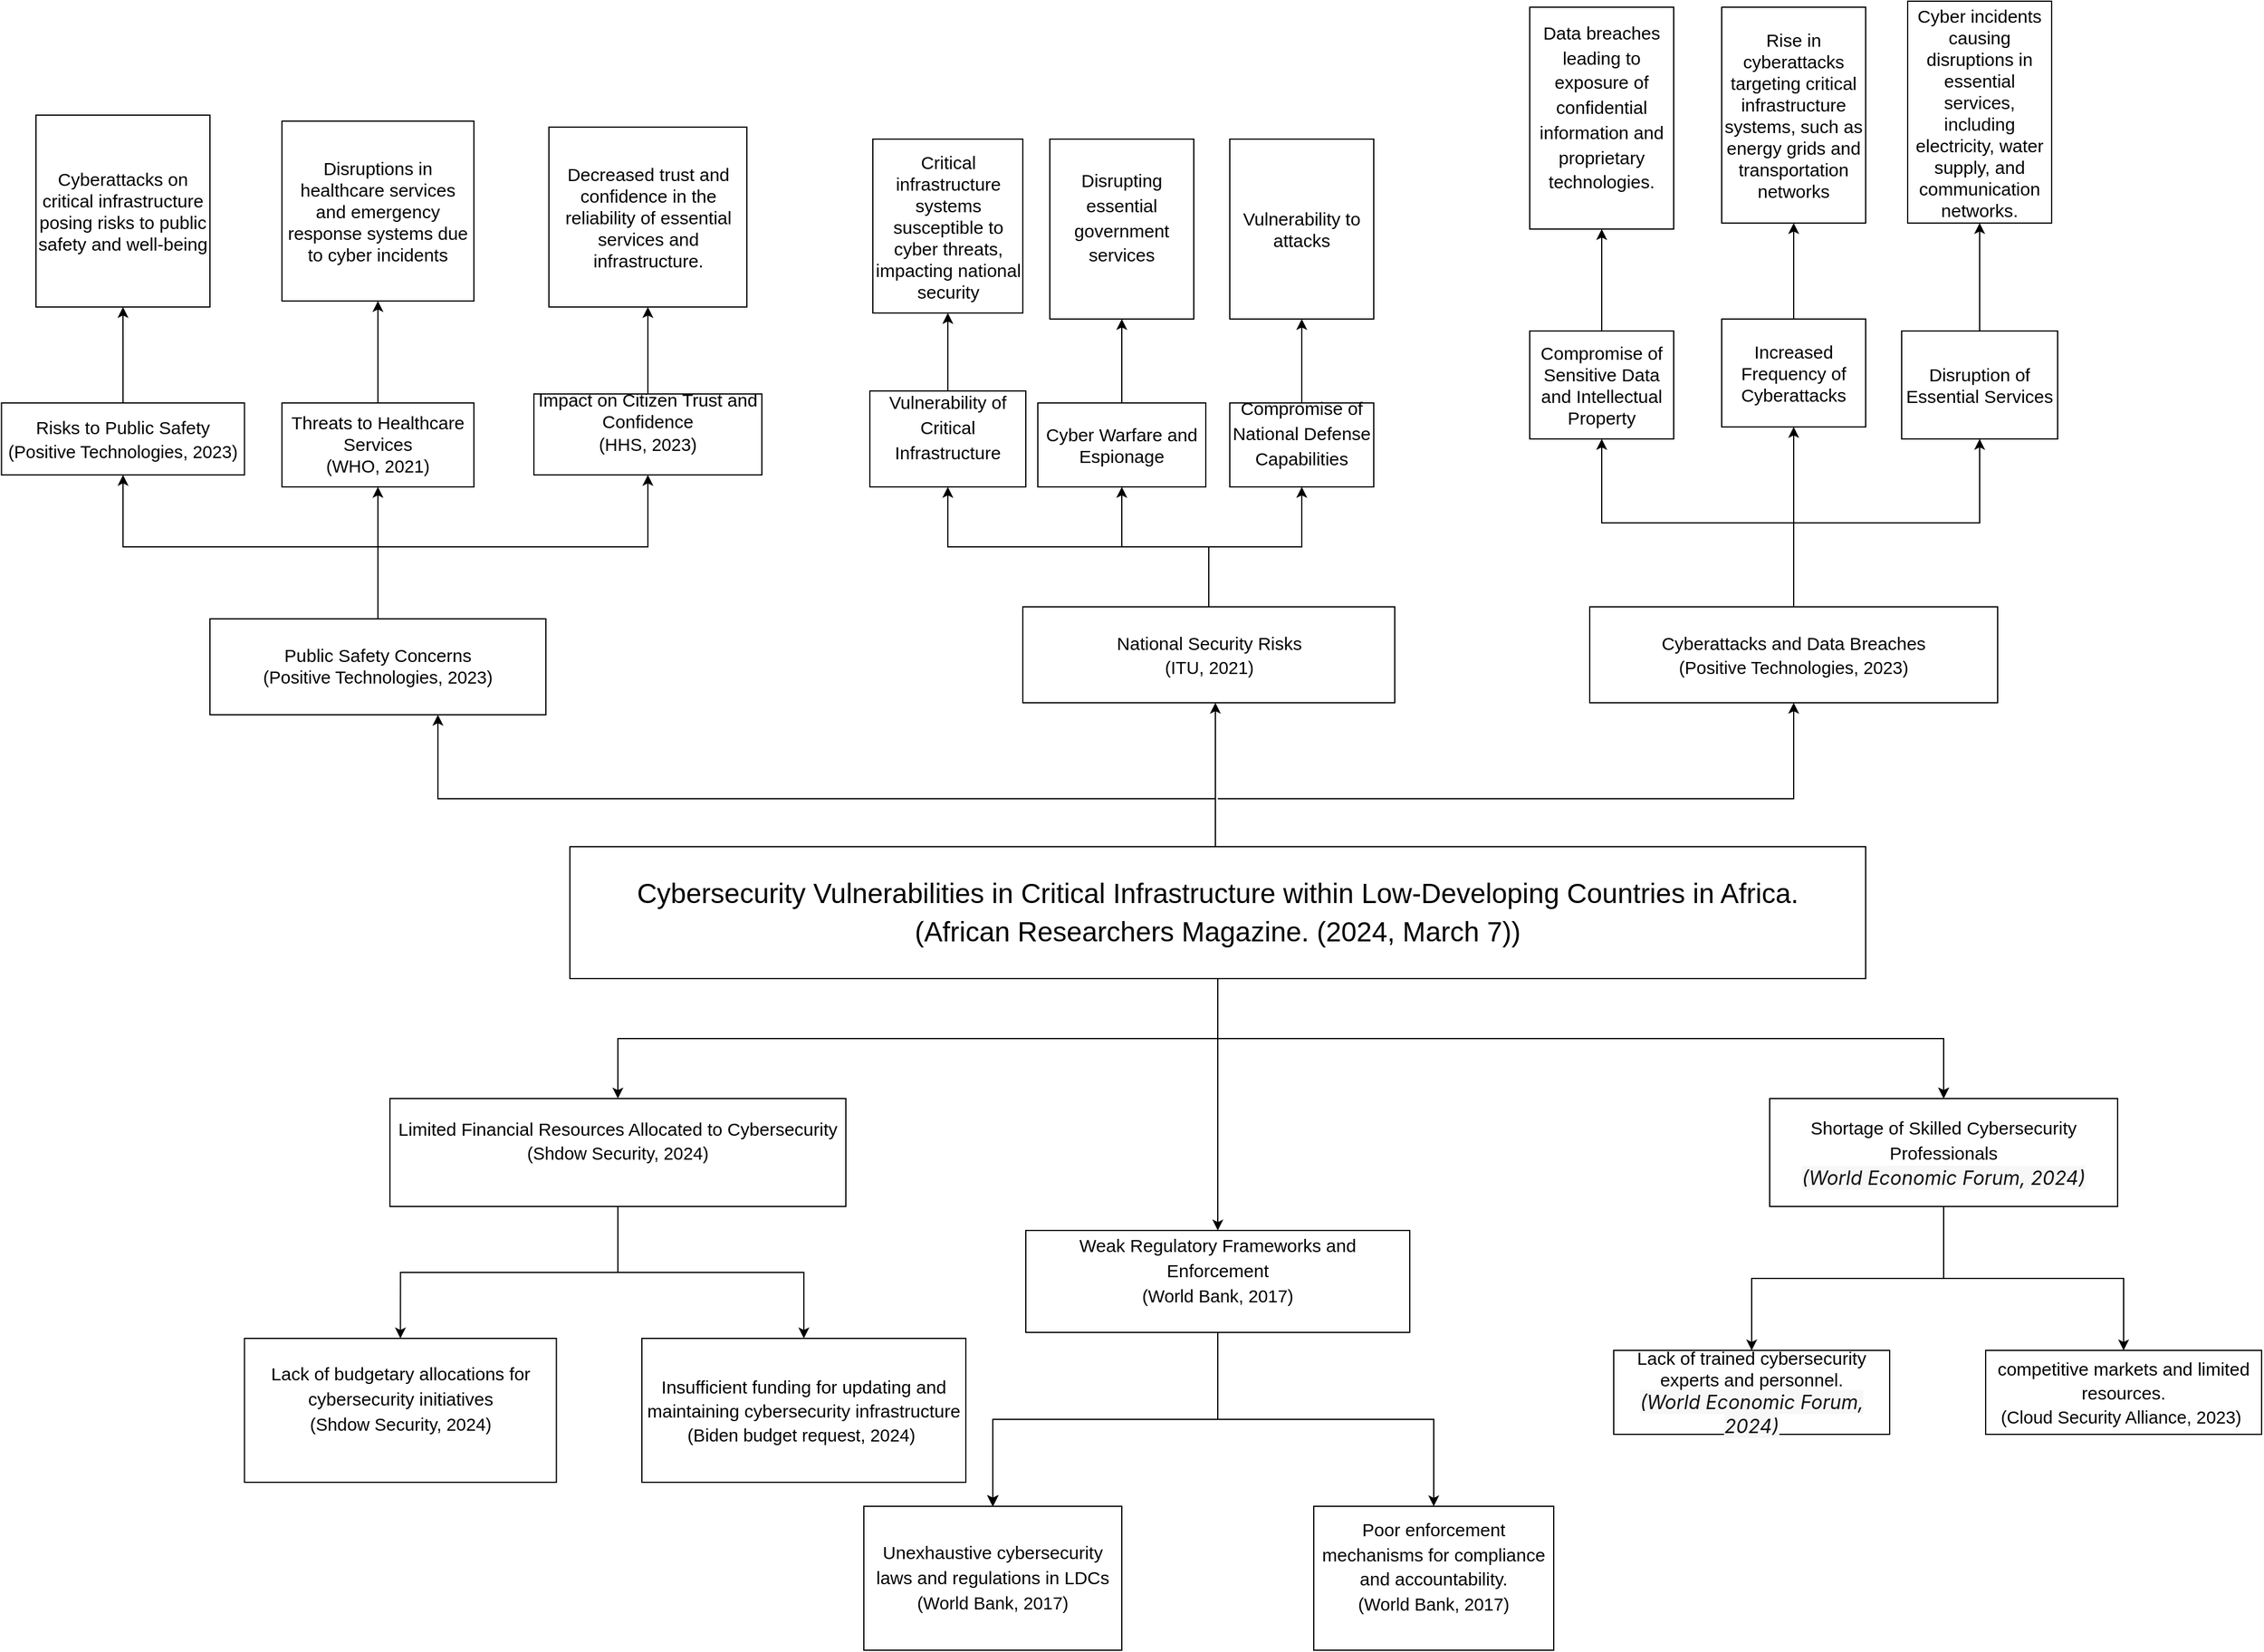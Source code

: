 <mxfile version="24.4.4" type="github">
  <diagram name="Page-1" id="VkASsHpngTa2wYTxf0N8">
    <mxGraphModel dx="2335" dy="1908" grid="1" gridSize="10" guides="1" tooltips="1" connect="1" arrows="1" fold="1" page="1" pageScale="1" pageWidth="850" pageHeight="1100" math="0" shadow="0">
      <root>
        <mxCell id="0" />
        <mxCell id="1" parent="0" />
        <mxCell id="DKDABqMm2oadwqxOEiDG-5" value="" style="edgeStyle=orthogonalEdgeStyle;rounded=0;orthogonalLoop=1;jettySize=auto;html=1;fontSize=15;" parent="1" source="DKDABqMm2oadwqxOEiDG-2" target="DKDABqMm2oadwqxOEiDG-3" edge="1">
          <mxGeometry relative="1" as="geometry" />
        </mxCell>
        <mxCell id="DKDABqMm2oadwqxOEiDG-7" value="" style="edgeStyle=orthogonalEdgeStyle;rounded=0;orthogonalLoop=1;jettySize=auto;html=1;fontSize=15;" parent="1" source="DKDABqMm2oadwqxOEiDG-2" target="DKDABqMm2oadwqxOEiDG-6" edge="1">
          <mxGeometry relative="1" as="geometry" />
        </mxCell>
        <mxCell id="DKDABqMm2oadwqxOEiDG-8" value="" style="edgeStyle=orthogonalEdgeStyle;rounded=0;orthogonalLoop=1;jettySize=auto;html=1;fontSize=15;" parent="1" source="DKDABqMm2oadwqxOEiDG-2" target="DKDABqMm2oadwqxOEiDG-6" edge="1">
          <mxGeometry relative="1" as="geometry" />
        </mxCell>
        <mxCell id="DKDABqMm2oadwqxOEiDG-11" value="" style="edgeStyle=orthogonalEdgeStyle;rounded=0;orthogonalLoop=1;jettySize=auto;html=1;fontSize=15;" parent="1" source="DKDABqMm2oadwqxOEiDG-2" target="DKDABqMm2oadwqxOEiDG-10" edge="1">
          <mxGeometry relative="1" as="geometry" />
        </mxCell>
        <mxCell id="DKDABqMm2oadwqxOEiDG-43" value="" style="edgeStyle=orthogonalEdgeStyle;rounded=0;orthogonalLoop=1;jettySize=auto;html=1;fontSize=15;" parent="1" source="DKDABqMm2oadwqxOEiDG-2" target="DKDABqMm2oadwqxOEiDG-42" edge="1">
          <mxGeometry relative="1" as="geometry">
            <Array as="points">
              <mxPoint x="718" y="380" />
              <mxPoint x="70" y="380" />
            </Array>
          </mxGeometry>
        </mxCell>
        <mxCell id="DKDABqMm2oadwqxOEiDG-45" value="" style="edgeStyle=orthogonalEdgeStyle;rounded=0;orthogonalLoop=1;jettySize=auto;html=1;fontSize=15;" parent="1" source="DKDABqMm2oadwqxOEiDG-2" target="DKDABqMm2oadwqxOEiDG-44" edge="1">
          <mxGeometry relative="1" as="geometry">
            <Array as="points">
              <mxPoint x="718" y="360" />
              <mxPoint x="718" y="360" />
            </Array>
          </mxGeometry>
        </mxCell>
        <mxCell id="DKDABqMm2oadwqxOEiDG-2" value="&lt;p dir=&quot;ltr&quot; style=&quot;line-height: 1.38; margin-top: 0pt; margin-bottom: 0pt; font-size: 23px;&quot;&gt;&lt;span style=&quot;font-size: 23px;&quot; id=&quot;docs-internal-guid-ebd4210a-7fff-374b-6ba0-749854fff992&quot;&gt;&lt;/span&gt;&lt;/p&gt;&lt;p style=&quot;line-height: 1.38; margin-top: 0pt; margin-bottom: 0pt; font-size: 23px;&quot; dir=&quot;ltr&quot;&gt;&lt;span style=&quot;font-size: 23px; font-family: Arial, sans-serif; color: rgb(0, 0, 0); background-color: transparent; font-weight: 400; font-style: normal; font-variant: normal; text-decoration: none; vertical-align: baseline; white-space: pre-wrap;&quot;&gt;Cybersecurity Vulnerabilities in Critical Infrastructure within Low-Developing Countries in Africa.&lt;/span&gt;&lt;/p&gt;&lt;p style=&quot;line-height: 1.38; margin-top: 0pt; margin-bottom: 0pt; font-size: 23px;&quot; dir=&quot;ltr&quot;&gt;&lt;span style=&quot;background-color: transparent; white-space-collapse: preserve; font-family: Arial, sans-serif; font-variant-numeric: normal; font-variant-east-asian: normal; font-variant-alternates: normal; font-variant-position: normal; vertical-align: baseline;&quot;&gt;(&lt;/span&gt;&lt;span style=&quot;background-color: transparent; white-space-collapse: preserve; font-family: Arial, sans-serif;&quot;&gt;African Researchers Magazine. (2024, March 7)&lt;/span&gt;&lt;span style=&quot;background-color: transparent; font-family: Arial, sans-serif; white-space-collapse: preserve;&quot;&gt;)&lt;/span&gt;&lt;/p&gt;" style="whiteSpace=wrap;html=1;fontSize=23;" parent="1" vertex="1">
          <mxGeometry x="180" y="420" width="1080" height="110" as="geometry" />
        </mxCell>
        <mxCell id="DKDABqMm2oadwqxOEiDG-37" value="" style="edgeStyle=orthogonalEdgeStyle;rounded=0;orthogonalLoop=1;jettySize=auto;html=1;fontSize=15;" parent="1" source="DKDABqMm2oadwqxOEiDG-3" target="DKDABqMm2oadwqxOEiDG-36" edge="1">
          <mxGeometry relative="1" as="geometry" />
        </mxCell>
        <mxCell id="DKDABqMm2oadwqxOEiDG-39" value="" style="edgeStyle=orthogonalEdgeStyle;rounded=0;orthogonalLoop=1;jettySize=auto;html=1;entryX=0.5;entryY=0;entryDx=0;entryDy=0;fontSize=15;" parent="1" source="DKDABqMm2oadwqxOEiDG-3" target="DKDABqMm2oadwqxOEiDG-38" edge="1">
          <mxGeometry relative="1" as="geometry" />
        </mxCell>
        <mxCell id="DKDABqMm2oadwqxOEiDG-3" value="&lt;span id=&quot;docs-internal-guid-46789bb0-7fff-914e-63f1-fa11c02dad69&quot; style=&quot;font-size: 15px;&quot;&gt;&lt;p dir=&quot;ltr&quot; style=&quot;line-height: 1.38; margin-top: 0pt; margin-bottom: 0pt; font-size: 15px;&quot;&gt;&lt;span style=&quot;font-size: 15px; font-family: Arial, sans-serif; background-color: transparent; font-variant-numeric: normal; font-variant-east-asian: normal; font-variant-alternates: normal; font-variant-position: normal; vertical-align: baseline; white-space-collapse: preserve;&quot;&gt;Limited Financial Resources Allocated to Cybersecurity&lt;/span&gt;&lt;/p&gt;&lt;div style=&quot;font-size: 15px;&quot;&gt;&lt;span style=&quot;font-size: 15px; font-family: Arial, sans-serif; background-color: transparent; font-variant-numeric: normal; font-variant-east-asian: normal; font-variant-alternates: normal; font-variant-position: normal; vertical-align: baseline; white-space-collapse: preserve;&quot;&gt;&lt;span id=&quot;docs-internal-guid-2840e916-7fff-61e6-6857-5c18e821c0c6&quot;&gt;&lt;p style=&quot;line-height:1.38;margin-top:0pt;margin-bottom:0pt;&quot; dir=&quot;ltr&quot;&gt;&lt;span style=&quot;font-size: 11pt; background-color: transparent; font-variant-numeric: normal; font-variant-east-asian: normal; font-variant-alternates: normal; font-variant-position: normal; vertical-align: baseline;&quot;&gt;(Shdow Security, 2024)&lt;/span&gt;&lt;/p&gt;&lt;div&gt;&lt;span style=&quot;font-size: 11pt; background-color: transparent; font-variant-numeric: normal; font-variant-east-asian: normal; font-variant-alternates: normal; font-variant-position: normal; vertical-align: baseline;&quot;&gt;&lt;br&gt;&lt;/span&gt;&lt;/div&gt;&lt;/span&gt;&lt;/span&gt;&lt;/div&gt;&lt;/span&gt;" style="whiteSpace=wrap;html=1;fontSize=15;" parent="1" vertex="1">
          <mxGeometry x="30" y="630" width="380" height="90" as="geometry" />
        </mxCell>
        <mxCell id="DKDABqMm2oadwqxOEiDG-33" value="" style="edgeStyle=orthogonalEdgeStyle;rounded=0;orthogonalLoop=1;jettySize=auto;html=1;fontSize=15;" parent="1" source="DKDABqMm2oadwqxOEiDG-6" target="DKDABqMm2oadwqxOEiDG-32" edge="1">
          <mxGeometry relative="1" as="geometry" />
        </mxCell>
        <mxCell id="DKDABqMm2oadwqxOEiDG-35" value="" style="edgeStyle=orthogonalEdgeStyle;rounded=0;orthogonalLoop=1;jettySize=auto;html=1;fontSize=15;" parent="1" source="DKDABqMm2oadwqxOEiDG-6" target="DKDABqMm2oadwqxOEiDG-34" edge="1">
          <mxGeometry relative="1" as="geometry" />
        </mxCell>
        <mxCell id="DKDABqMm2oadwqxOEiDG-6" value="&lt;span id=&quot;docs-internal-guid-b5cd1bd6-7fff-cd30-41e5-c79b141ef74d&quot; style=&quot;font-size: 15px;&quot;&gt;&lt;p dir=&quot;ltr&quot; style=&quot;line-height: 1.38; margin-top: 0pt; margin-bottom: 0pt; font-size: 15px;&quot;&gt;&lt;span style=&quot;font-size: 15px; font-family: Arial, sans-serif; background-color: transparent; font-variant-numeric: normal; font-variant-east-asian: normal; font-variant-alternates: normal; font-variant-position: normal; vertical-align: baseline; white-space-collapse: preserve;&quot;&gt;Shortage of Skilled Cybersecurity Professionals&lt;/span&gt;&lt;/p&gt;&lt;div style=&quot;font-size: 15px;&quot;&gt;&lt;span style=&quot;font-size: 15px; font-family: Arial, sans-serif; background-color: transparent; font-variant-numeric: normal; font-variant-east-asian: normal; font-variant-alternates: normal; font-variant-position: normal; vertical-align: baseline; white-space-collapse: preserve;&quot;&gt;&lt;em style=&quot;color: rgb(17, 17, 17); font-family: -apple-system, Roboto, SegoeUI, &amp;quot;Segoe UI&amp;quot;, &amp;quot;Helvetica Neue&amp;quot;, Helvetica, &amp;quot;Microsoft YaHei&amp;quot;, &amp;quot;Meiryo UI&amp;quot;, Meiryo, &amp;quot;Arial Unicode MS&amp;quot;, sans-serif; font-size: 16px; text-align: left; white-space-collapse: collapse; background-color: rgb(247, 247, 247);&quot;&gt;(World Economic Forum, 2024)&lt;/em&gt;&lt;br style=&quot;font-size: 15px;&quot;&gt;&lt;/span&gt;&lt;/div&gt;&lt;/span&gt;" style="whiteSpace=wrap;html=1;fontSize=15;" parent="1" vertex="1">
          <mxGeometry x="1180" y="630" width="290" height="90" as="geometry" />
        </mxCell>
        <mxCell id="DKDABqMm2oadwqxOEiDG-13" value="" style="edgeStyle=orthogonalEdgeStyle;rounded=0;orthogonalLoop=1;jettySize=auto;html=1;fontSize=15;" parent="1" source="DKDABqMm2oadwqxOEiDG-10" target="DKDABqMm2oadwqxOEiDG-12" edge="1">
          <mxGeometry relative="1" as="geometry" />
        </mxCell>
        <mxCell id="DKDABqMm2oadwqxOEiDG-14" value="" style="edgeStyle=orthogonalEdgeStyle;rounded=0;orthogonalLoop=1;jettySize=auto;html=1;fontSize=15;" parent="1" source="DKDABqMm2oadwqxOEiDG-10" target="DKDABqMm2oadwqxOEiDG-12" edge="1">
          <mxGeometry relative="1" as="geometry" />
        </mxCell>
        <mxCell id="DKDABqMm2oadwqxOEiDG-15" value="" style="edgeStyle=orthogonalEdgeStyle;rounded=0;orthogonalLoop=1;jettySize=auto;html=1;fontSize=15;" parent="1" source="DKDABqMm2oadwqxOEiDG-10" target="DKDABqMm2oadwqxOEiDG-12" edge="1">
          <mxGeometry relative="1" as="geometry" />
        </mxCell>
        <mxCell id="DKDABqMm2oadwqxOEiDG-16" value="" style="edgeStyle=orthogonalEdgeStyle;rounded=0;orthogonalLoop=1;jettySize=auto;html=1;fontSize=15;" parent="1" source="DKDABqMm2oadwqxOEiDG-10" target="DKDABqMm2oadwqxOEiDG-12" edge="1">
          <mxGeometry relative="1" as="geometry" />
        </mxCell>
        <mxCell id="DKDABqMm2oadwqxOEiDG-17" value="" style="edgeStyle=orthogonalEdgeStyle;rounded=0;orthogonalLoop=1;jettySize=auto;html=1;fontSize=15;" parent="1" source="DKDABqMm2oadwqxOEiDG-10" target="DKDABqMm2oadwqxOEiDG-12" edge="1">
          <mxGeometry relative="1" as="geometry" />
        </mxCell>
        <mxCell id="DKDABqMm2oadwqxOEiDG-18" value="" style="edgeStyle=orthogonalEdgeStyle;rounded=0;orthogonalLoop=1;jettySize=auto;html=1;fontSize=15;" parent="1" source="DKDABqMm2oadwqxOEiDG-10" target="DKDABqMm2oadwqxOEiDG-12" edge="1">
          <mxGeometry relative="1" as="geometry" />
        </mxCell>
        <mxCell id="DKDABqMm2oadwqxOEiDG-20" value="" style="edgeStyle=orthogonalEdgeStyle;rounded=0;orthogonalLoop=1;jettySize=auto;html=1;fontSize=15;" parent="1" source="DKDABqMm2oadwqxOEiDG-10" target="DKDABqMm2oadwqxOEiDG-19" edge="1">
          <mxGeometry relative="1" as="geometry" />
        </mxCell>
        <mxCell id="DKDABqMm2oadwqxOEiDG-10" value="&lt;span id=&quot;docs-internal-guid-ee675dfc-7fff-a7e6-df40-568c656080a0&quot; style=&quot;font-size: 15px;&quot;&gt;&lt;p dir=&quot;ltr&quot; style=&quot;line-height: 1.38; margin-top: 0pt; margin-bottom: 0pt; font-size: 15px;&quot;&gt;&lt;span style=&quot;font-size: 15px; font-family: Arial, sans-serif; background-color: transparent; font-variant-numeric: normal; font-variant-east-asian: normal; font-variant-alternates: normal; font-variant-position: normal; vertical-align: baseline; white-space-collapse: preserve;&quot;&gt;Weak Regulatory Frameworks and Enforcement&lt;/span&gt;&lt;/p&gt;&lt;div style=&quot;font-size: 15px;&quot;&gt;&lt;span id=&quot;docs-internal-guid-870052de-7fff-d767-d1dd-f5d0f1d0339c&quot;&gt;&lt;p style=&quot;line-height:1.38;margin-top:0pt;margin-bottom:0pt;&quot; dir=&quot;ltr&quot;&gt;&lt;span style=&quot;font-size: 11pt; font-family: Arial, sans-serif; background-color: transparent; font-variant-numeric: normal; font-variant-east-asian: normal; font-variant-alternates: normal; font-variant-position: normal; vertical-align: baseline; white-space-collapse: preserve;&quot;&gt;(World Bank, 2017)&lt;/span&gt;&lt;/p&gt;&lt;div&gt;&lt;span style=&quot;font-size: 11pt; font-family: Arial, sans-serif; background-color: transparent; font-variant-numeric: normal; font-variant-east-asian: normal; font-variant-alternates: normal; font-variant-position: normal; vertical-align: baseline; white-space-collapse: preserve;&quot;&gt;&lt;br&gt;&lt;/span&gt;&lt;/div&gt;&lt;/span&gt;&lt;/div&gt;&lt;/span&gt;" style="whiteSpace=wrap;html=1;fontSize=15;" parent="1" vertex="1">
          <mxGeometry x="560" y="740" width="320" height="85" as="geometry" />
        </mxCell>
        <mxCell id="DKDABqMm2oadwqxOEiDG-12" value="&lt;span id=&quot;docs-internal-guid-36c072c3-7fff-7dba-9657-4e7c788cad39&quot; style=&quot;font-size: 15px;&quot;&gt;&lt;p dir=&quot;ltr&quot; style=&quot;line-height: 1.38; margin-top: 0pt; margin-bottom: 0pt; font-size: 15px;&quot;&gt;&lt;span style=&quot;font-size: 15px; font-family: Arial, sans-serif; background-color: transparent; font-variant-numeric: normal; font-variant-east-asian: normal; font-variant-alternates: normal; font-variant-position: normal; vertical-align: baseline; white-space-collapse: preserve;&quot;&gt;Unexhaustive cybersecurity laws and regulations in LDCs&lt;/span&gt;&lt;/p&gt;&lt;div style=&quot;font-size: 15px;&quot;&gt;&lt;span style=&quot;font-size: 15px; font-family: Arial, sans-serif; background-color: transparent; font-variant-numeric: normal; font-variant-east-asian: normal; font-variant-alternates: normal; font-variant-position: normal; vertical-align: baseline; white-space-collapse: preserve;&quot;&gt;&lt;p style=&quot;font-family: Helvetica; white-space-collapse: collapse; line-height: 1.38; margin-top: 0pt; margin-bottom: 0pt;&quot; dir=&quot;ltr&quot;&gt;&lt;span style=&quot;font-size: 11pt; font-family: Arial, sans-serif; background-color: transparent; font-variant-numeric: normal; font-variant-east-asian: normal; font-variant-alternates: normal; font-variant-position: normal; vertical-align: baseline; white-space-collapse: preserve;&quot;&gt;(World Bank, 2017)&lt;/span&gt;&lt;/p&gt;&lt;/span&gt;&lt;/div&gt;&lt;/span&gt;" style="whiteSpace=wrap;html=1;fontSize=15;" parent="1" vertex="1">
          <mxGeometry x="425" y="970" width="215" height="120" as="geometry" />
        </mxCell>
        <mxCell id="DKDABqMm2oadwqxOEiDG-19" value="&lt;span id=&quot;docs-internal-guid-ab69dab1-7fff-f3d3-d846-d09dbfb3d559&quot; style=&quot;font-size: 15px;&quot;&gt;&lt;p dir=&quot;ltr&quot; style=&quot;line-height: 1.38; margin-top: 0pt; margin-bottom: 0pt; font-size: 15px;&quot;&gt;&lt;span style=&quot;font-size: 15px; font-family: Arial, sans-serif; background-color: transparent; font-variant-numeric: normal; font-variant-east-asian: normal; font-variant-alternates: normal; font-variant-position: normal; vertical-align: baseline; white-space-collapse: preserve;&quot;&gt;Poor enforcement mechanisms for compliance and accountability.&lt;/span&gt;&lt;/p&gt;&lt;div style=&quot;font-size: 15px;&quot;&gt;&lt;span style=&quot;font-size: 15px; font-family: Arial, sans-serif; background-color: transparent; font-variant-numeric: normal; font-variant-east-asian: normal; font-variant-alternates: normal; font-variant-position: normal; vertical-align: baseline; white-space-collapse: preserve;&quot;&gt;&lt;p style=&quot;font-family: Helvetica; white-space-collapse: collapse; line-height: 1.38; margin-top: 0pt; margin-bottom: 0pt;&quot; dir=&quot;ltr&quot;&gt;&lt;span style=&quot;font-size: 11pt; font-family: Arial, sans-serif; background-color: transparent; font-variant-numeric: normal; font-variant-east-asian: normal; font-variant-alternates: normal; font-variant-position: normal; vertical-align: baseline; white-space-collapse: preserve;&quot;&gt;(World Bank, 2017)&lt;/span&gt;&lt;/p&gt;&lt;div&gt;&lt;span style=&quot;font-size: 11pt; font-family: Arial, sans-serif; background-color: transparent; font-variant-numeric: normal; font-variant-east-asian: normal; font-variant-alternates: normal; font-variant-position: normal; vertical-align: baseline; white-space-collapse: preserve;&quot;&gt;&lt;br&gt;&lt;/span&gt;&lt;/div&gt;&lt;/span&gt;&lt;/div&gt;&lt;/span&gt;" style="whiteSpace=wrap;html=1;fontSize=15;" parent="1" vertex="1">
          <mxGeometry x="800" y="970" width="200" height="120" as="geometry" />
        </mxCell>
        <mxCell id="DKDABqMm2oadwqxOEiDG-32" value="&lt;span style=&quot;font-family: Arial, sans-serif; font-size: 15px; white-space-collapse: preserve;&quot;&gt;Lack of trained cybersecurity experts and personnel.&lt;/span&gt;&lt;div&gt;&lt;em style=&quot;color: rgb(17, 17, 17); font-family: -apple-system, Roboto, SegoeUI, &amp;quot;Segoe UI&amp;quot;, &amp;quot;Helvetica Neue&amp;quot;, Helvetica, &amp;quot;Microsoft YaHei&amp;quot;, &amp;quot;Meiryo UI&amp;quot;, Meiryo, &amp;quot;Arial Unicode MS&amp;quot;, sans-serif; font-size: 16px; text-align: left; background-color: rgb(247, 247, 247);&quot;&gt;(World Economic Forum, 2024)&lt;/em&gt;&lt;span style=&quot;font-family: Arial, sans-serif; font-size: 15px; white-space-collapse: preserve;&quot;&gt;&lt;br&gt;&lt;/span&gt;&lt;/div&gt;" style="whiteSpace=wrap;html=1;fontSize=15;" parent="1" vertex="1">
          <mxGeometry x="1050" y="840" width="230" height="70" as="geometry" />
        </mxCell>
        <mxCell id="DKDABqMm2oadwqxOEiDG-34" value="&lt;span id=&quot;docs-internal-guid-aa4c6df5-7fff-dfb7-9437-6aa5b7b14c0f&quot; style=&quot;font-size: 15px;&quot;&gt;&lt;p dir=&quot;ltr&quot; style=&quot;line-height: 1.38; margin-top: 0pt; margin-bottom: 0pt; font-size: 15px;&quot;&gt;&lt;span style=&quot;font-size: 15px; font-family: Arial, sans-serif; background-color: transparent; font-variant-numeric: normal; font-variant-east-asian: normal; font-variant-alternates: normal; font-variant-position: normal; vertical-align: baseline; white-space-collapse: preserve;&quot;&gt;competitive markets and limited resources.&lt;/span&gt;&lt;/p&gt;&lt;div style=&quot;font-size: 15px;&quot;&gt;&lt;span style=&quot;font-size: 15px; font-family: Arial, sans-serif; background-color: transparent; font-variant-numeric: normal; font-variant-east-asian: normal; font-variant-alternates: normal; font-variant-position: normal; vertical-align: baseline; white-space-collapse: preserve;&quot;&gt;&lt;span id=&quot;docs-internal-guid-ec0a10d2-7fff-7350-0da6-13bef68bc547&quot;&gt;&lt;span style=&quot;font-size: 11pt; background-color: transparent; font-variant-numeric: normal; font-variant-east-asian: normal; font-variant-alternates: normal; font-variant-position: normal; vertical-align: baseline;&quot;&gt;(Cloud Security Alliance, 2023) &lt;/span&gt;&lt;/span&gt;&lt;br style=&quot;font-size: 15px;&quot;&gt;&lt;/span&gt;&lt;/div&gt;&lt;/span&gt;" style="whiteSpace=wrap;html=1;fontSize=15;" parent="1" vertex="1">
          <mxGeometry x="1360" y="840" width="230" height="70" as="geometry" />
        </mxCell>
        <mxCell id="DKDABqMm2oadwqxOEiDG-36" value="&lt;span id=&quot;docs-internal-guid-99fb212f-7fff-c266-11b4-b75d5406dfdb&quot; style=&quot;font-size: 15px;&quot;&gt;&lt;p dir=&quot;ltr&quot; style=&quot;line-height: 1.38; margin-top: 0pt; margin-bottom: 0pt; font-size: 15px;&quot;&gt;&lt;span style=&quot;font-size: 15px; font-family: Arial, sans-serif; background-color: transparent; font-variant-numeric: normal; font-variant-east-asian: normal; font-variant-alternates: normal; font-variant-position: normal; vertical-align: baseline; white-space-collapse: preserve;&quot;&gt;Insufficient funding for updating and maintaining cybersecurity infrastructure&lt;/span&gt;&lt;/p&gt;&lt;div style=&quot;font-size: 15px;&quot;&gt;&lt;span style=&quot;font-size: 15px; font-family: Arial, sans-serif; background-color: transparent; font-variant-numeric: normal; font-variant-east-asian: normal; font-variant-alternates: normal; font-variant-position: normal; vertical-align: baseline; white-space-collapse: preserve;&quot;&gt;&lt;span id=&quot;docs-internal-guid-52783d04-7fff-0506-f562-f7040dbfb927&quot;&gt;&lt;span style=&quot;font-size: 11pt; background-color: transparent; font-variant-numeric: normal; font-variant-east-asian: normal; font-variant-alternates: normal; font-variant-position: normal; vertical-align: baseline;&quot;&gt;(Biden budget request, 2024) &lt;/span&gt;&lt;/span&gt;&lt;br style=&quot;font-size: 15px;&quot;&gt;&lt;/span&gt;&lt;/div&gt;&lt;/span&gt;" style="whiteSpace=wrap;html=1;rounded=0;fontSize=15;" parent="1" vertex="1">
          <mxGeometry x="240" y="830" width="270" height="120" as="geometry" />
        </mxCell>
        <mxCell id="DKDABqMm2oadwqxOEiDG-38" value="&lt;span id=&quot;docs-internal-guid-65d077d7-7fff-e957-8c1c-02251625d517&quot; style=&quot;font-size: 15px;&quot;&gt;&lt;p dir=&quot;ltr&quot; style=&quot;line-height: 1.38; margin-top: 0pt; margin-bottom: 0pt; font-size: 15px;&quot;&gt;&lt;span style=&quot;font-size: 15px; font-family: Arial, sans-serif; background-color: transparent; font-variant-numeric: normal; font-variant-east-asian: normal; font-variant-alternates: normal; font-variant-position: normal; vertical-align: baseline; white-space-collapse: preserve;&quot;&gt;Lack of budgetary allocations for cybersecurity initiatives&lt;/span&gt;&lt;/p&gt;&lt;div style=&quot;font-size: 15px;&quot;&gt;&lt;span style=&quot;font-size: 15px; font-family: Arial, sans-serif; background-color: transparent; font-variant-numeric: normal; font-variant-east-asian: normal; font-variant-alternates: normal; font-variant-position: normal; vertical-align: baseline; white-space-collapse: preserve;&quot;&gt;&lt;p style=&quot;line-height: 1.38; margin-top: 0pt; margin-bottom: 0pt;&quot; dir=&quot;ltr&quot;&gt;&lt;span style=&quot;font-size: 11pt; background-color: transparent; font-variant-numeric: normal; font-variant-east-asian: normal; font-variant-alternates: normal; font-variant-position: normal; vertical-align: baseline;&quot;&gt;(Shdow Security, 2024)&lt;/span&gt;&lt;/p&gt;&lt;div&gt;&lt;span style=&quot;font-size: 11pt; background-color: transparent; font-variant-numeric: normal; font-variant-east-asian: normal; font-variant-alternates: normal; font-variant-position: normal; vertical-align: baseline;&quot;&gt;&lt;br&gt;&lt;/span&gt;&lt;/div&gt;&lt;/span&gt;&lt;/div&gt;&lt;/span&gt;" style="whiteSpace=wrap;html=1;fontSize=15;" parent="1" vertex="1">
          <mxGeometry x="-91.25" y="830" width="260" height="120" as="geometry" />
        </mxCell>
        <mxCell id="DKDABqMm2oadwqxOEiDG-84" value="" style="edgeStyle=orthogonalEdgeStyle;rounded=0;orthogonalLoop=1;jettySize=auto;html=1;fontSize=15;" parent="1" source="DKDABqMm2oadwqxOEiDG-40" target="DKDABqMm2oadwqxOEiDG-83" edge="1">
          <mxGeometry relative="1" as="geometry" />
        </mxCell>
        <mxCell id="DKDABqMm2oadwqxOEiDG-86" value="" style="edgeStyle=orthogonalEdgeStyle;rounded=0;orthogonalLoop=1;jettySize=auto;html=1;fontSize=15;" parent="1" source="DKDABqMm2oadwqxOEiDG-40" target="DKDABqMm2oadwqxOEiDG-85" edge="1">
          <mxGeometry relative="1" as="geometry" />
        </mxCell>
        <mxCell id="DKDABqMm2oadwqxOEiDG-88" value="" style="edgeStyle=orthogonalEdgeStyle;rounded=0;orthogonalLoop=1;jettySize=auto;html=1;fontSize=15;" parent="1" source="DKDABqMm2oadwqxOEiDG-40" target="DKDABqMm2oadwqxOEiDG-87" edge="1">
          <mxGeometry relative="1" as="geometry" />
        </mxCell>
        <mxCell id="DKDABqMm2oadwqxOEiDG-40" value="&lt;span id=&quot;docs-internal-guid-2bfeae69-7fff-b663-224b-63ef1fca7043&quot; style=&quot;font-size: 15px;&quot;&gt;&lt;p dir=&quot;ltr&quot; style=&quot;line-height: 1.38; margin-top: 0pt; margin-bottom: 0pt; font-size: 15px;&quot;&gt;&lt;span style=&quot;font-size: 15px; font-family: Arial, sans-serif; background-color: transparent; font-variant-numeric: normal; font-variant-east-asian: normal; font-variant-alternates: normal; font-variant-position: normal; vertical-align: baseline; white-space-collapse: preserve;&quot;&gt;Cyberattacks and Data Breaches&lt;/span&gt;&lt;/p&gt;&lt;div style=&quot;font-size: 15px;&quot;&gt;&lt;span style=&quot;font-size: 15px; font-family: Arial, sans-serif; background-color: transparent; font-variant-numeric: normal; font-variant-east-asian: normal; font-variant-alternates: normal; font-variant-position: normal; vertical-align: baseline; white-space-collapse: preserve;&quot;&gt;&lt;span id=&quot;docs-internal-guid-1ea8d695-7fff-13a2-fd27-b963dbe09341&quot;&gt;&lt;span style=&quot;font-size: 11pt; background-color: transparent; font-variant-numeric: normal; font-variant-east-asian: normal; font-variant-alternates: normal; font-variant-position: normal; vertical-align: baseline;&quot;&gt;(Positive Technologies, 2023)&lt;/span&gt;&lt;/span&gt;&lt;br style=&quot;font-size: 15px;&quot;&gt;&lt;/span&gt;&lt;/div&gt;&lt;/span&gt;" style="whiteSpace=wrap;html=1;fontSize=15;" parent="1" vertex="1">
          <mxGeometry x="1030" y="220" width="340" height="80" as="geometry" />
        </mxCell>
        <mxCell id="DKDABqMm2oadwqxOEiDG-47" value="" style="edgeStyle=orthogonalEdgeStyle;rounded=0;orthogonalLoop=1;jettySize=auto;html=1;fontSize=15;" parent="1" source="DKDABqMm2oadwqxOEiDG-42" target="DKDABqMm2oadwqxOEiDG-46" edge="1">
          <mxGeometry relative="1" as="geometry" />
        </mxCell>
        <mxCell id="DKDABqMm2oadwqxOEiDG-49" value="" style="edgeStyle=orthogonalEdgeStyle;rounded=0;orthogonalLoop=1;jettySize=auto;html=1;fontSize=15;" parent="1" source="DKDABqMm2oadwqxOEiDG-42" target="DKDABqMm2oadwqxOEiDG-48" edge="1">
          <mxGeometry relative="1" as="geometry" />
        </mxCell>
        <mxCell id="DKDABqMm2oadwqxOEiDG-53" value="" style="edgeStyle=orthogonalEdgeStyle;rounded=0;orthogonalLoop=1;jettySize=auto;html=1;fontSize=15;" parent="1" source="DKDABqMm2oadwqxOEiDG-42" target="DKDABqMm2oadwqxOEiDG-52" edge="1">
          <mxGeometry relative="1" as="geometry" />
        </mxCell>
        <mxCell id="DKDABqMm2oadwqxOEiDG-42" value="&lt;b style=&quot;font-weight: normal; font-size: 15px;&quot; id=&quot;docs-internal-guid-871bb8ce-7fff-dd0b-63ca-fa121485101e&quot;&gt;&lt;span style=&quot;font-size: 15px; font-family: Arial, sans-serif; color: rgb(0, 0, 0); background-color: transparent; font-weight: 400; font-style: normal; font-variant: normal; text-decoration: none; vertical-align: baseline; white-space: pre-wrap;&quot;&gt;Public Safety Concerns&lt;/span&gt;&lt;/b&gt;&lt;div&gt;&lt;span style=&quot;background-color: transparent; font-family: Arial, sans-serif; font-size: 11pt; white-space-collapse: preserve;&quot;&gt;(Positive Technologies, 2023)&lt;/span&gt;&lt;/div&gt;" style="whiteSpace=wrap;html=1;fontSize=15;" parent="1" vertex="1">
          <mxGeometry x="-120" y="230" width="280" height="80" as="geometry" />
        </mxCell>
        <mxCell id="DKDABqMm2oadwqxOEiDG-62" value="" style="edgeStyle=orthogonalEdgeStyle;rounded=0;orthogonalLoop=1;jettySize=auto;html=1;fontSize=15;" parent="1" source="DKDABqMm2oadwqxOEiDG-44" target="DKDABqMm2oadwqxOEiDG-61" edge="1">
          <mxGeometry relative="1" as="geometry" />
        </mxCell>
        <mxCell id="DKDABqMm2oadwqxOEiDG-64" value="" style="edgeStyle=orthogonalEdgeStyle;rounded=0;orthogonalLoop=1;jettySize=auto;html=1;fontSize=15;" parent="1" source="DKDABqMm2oadwqxOEiDG-44" target="DKDABqMm2oadwqxOEiDG-63" edge="1">
          <mxGeometry relative="1" as="geometry" />
        </mxCell>
        <mxCell id="DKDABqMm2oadwqxOEiDG-72" value="" style="edgeStyle=orthogonalEdgeStyle;rounded=0;orthogonalLoop=1;jettySize=auto;html=1;fontSize=15;" parent="1" source="DKDABqMm2oadwqxOEiDG-44" target="DKDABqMm2oadwqxOEiDG-71" edge="1">
          <mxGeometry relative="1" as="geometry" />
        </mxCell>
        <mxCell id="DKDABqMm2oadwqxOEiDG-44" value="&lt;span id=&quot;docs-internal-guid-dbb13a7d-7fff-372f-57e5-14cad5e5f7df&quot; style=&quot;font-size: 15px;&quot;&gt;&lt;p dir=&quot;ltr&quot; style=&quot;line-height: 1.38; margin-top: 0pt; margin-bottom: 0pt; font-size: 15px;&quot;&gt;&lt;span style=&quot;font-size: 15px; font-family: Arial, sans-serif; background-color: transparent; font-variant-numeric: normal; font-variant-east-asian: normal; font-variant-alternates: normal; font-variant-position: normal; vertical-align: baseline; white-space-collapse: preserve;&quot;&gt;National Security Risks&lt;/span&gt;&lt;/p&gt;&lt;div style=&quot;font-size: 15px;&quot;&gt;&lt;span style=&quot;font-size: 15px; font-family: Arial, sans-serif; background-color: transparent; font-variant-numeric: normal; font-variant-east-asian: normal; font-variant-alternates: normal; font-variant-position: normal; vertical-align: baseline; white-space-collapse: preserve;&quot;&gt;&lt;span id=&quot;docs-internal-guid-1cfafb6b-7fff-5ed6-63a4-bd05ca98f5dd&quot;&gt;&lt;span style=&quot;font-size: 11pt; background-color: transparent; font-variant-numeric: normal; font-variant-east-asian: normal; font-variant-alternates: normal; font-variant-position: normal; vertical-align: baseline;&quot;&gt;(ITU, 2021)&lt;/span&gt;&lt;/span&gt;&lt;br style=&quot;font-size: 15px;&quot;&gt;&lt;/span&gt;&lt;/div&gt;&lt;/span&gt;" style="whiteSpace=wrap;html=1;fontSize=15;" parent="1" vertex="1">
          <mxGeometry x="557.5" y="220" width="310" height="80" as="geometry" />
        </mxCell>
        <mxCell id="DKDABqMm2oadwqxOEiDG-55" value="" style="edgeStyle=orthogonalEdgeStyle;rounded=0;orthogonalLoop=1;jettySize=auto;html=1;fontSize=15;" parent="1" source="DKDABqMm2oadwqxOEiDG-46" target="DKDABqMm2oadwqxOEiDG-54" edge="1">
          <mxGeometry relative="1" as="geometry" />
        </mxCell>
        <mxCell id="DKDABqMm2oadwqxOEiDG-46" value="&lt;span id=&quot;docs-internal-guid-593d0aeb-7fff-c4ab-15f0-2bb5d5948779&quot; style=&quot;font-size: 15px;&quot;&gt;&lt;p dir=&quot;ltr&quot; style=&quot;line-height: 1.38; margin-top: 0pt; margin-bottom: 0pt; font-size: 15px;&quot;&gt;&lt;span style=&quot;font-size: 15px; font-family: Arial, sans-serif; background-color: transparent; font-variant-numeric: normal; font-variant-east-asian: normal; font-variant-alternates: normal; font-variant-position: normal; vertical-align: baseline; white-space-collapse: preserve;&quot;&gt;Risks to Public Safety&lt;/span&gt;&lt;/p&gt;&lt;div style=&quot;font-size: 15px;&quot;&gt;&lt;span style=&quot;font-size: 15px; font-family: Arial, sans-serif; background-color: transparent; font-variant-numeric: normal; font-variant-east-asian: normal; font-variant-alternates: normal; font-variant-position: normal; vertical-align: baseline; white-space-collapse: preserve;&quot;&gt;&lt;span id=&quot;docs-internal-guid-98c15e21-7fff-5bc4-3dc4-ff430907d558&quot;&gt;&lt;span style=&quot;font-size: 11pt; background-color: transparent; font-variant-numeric: normal; font-variant-east-asian: normal; font-variant-alternates: normal; font-variant-position: normal; vertical-align: baseline;&quot;&gt;(Positive Technologies, 2023)&lt;/span&gt;&lt;/span&gt;&lt;br style=&quot;font-size: 15px;&quot;&gt;&lt;/span&gt;&lt;/div&gt;&lt;/span&gt;" style="whiteSpace=wrap;html=1;fontSize=15;" parent="1" vertex="1">
          <mxGeometry x="-293.75" y="50" width="202.5" height="60" as="geometry" />
        </mxCell>
        <mxCell id="DKDABqMm2oadwqxOEiDG-57" value="" style="edgeStyle=orthogonalEdgeStyle;rounded=0;orthogonalLoop=1;jettySize=auto;html=1;fontSize=15;" parent="1" source="DKDABqMm2oadwqxOEiDG-48" target="DKDABqMm2oadwqxOEiDG-56" edge="1">
          <mxGeometry relative="1" as="geometry" />
        </mxCell>
        <mxCell id="DKDABqMm2oadwqxOEiDG-48" value="&lt;span id=&quot;docs-internal-guid-e46310a5-7fff-60d5-9852-368fb5e56db7&quot; style=&quot;font-size: 15px;&quot;&gt;&lt;span style=&quot;font-size: 15px; font-family: Arial, sans-serif; background-color: transparent; font-variant-numeric: normal; font-variant-east-asian: normal; font-variant-alternates: normal; font-variant-position: normal; vertical-align: baseline; white-space-collapse: preserve;&quot;&gt;Threats to Healthcare Services&lt;/span&gt;&lt;/span&gt;&lt;div&gt;&lt;span id=&quot;docs-internal-guid-d84410e7-7fff-ecb4-eb1c-680e634f102a&quot;&gt;&lt;span style=&quot;font-size: 11pt; font-family: Arial, sans-serif; background-color: transparent; font-variant-numeric: normal; font-variant-east-asian: normal; font-variant-alternates: normal; font-variant-position: normal; vertical-align: baseline; white-space-collapse: preserve;&quot;&gt;(WHO, 2021)&lt;/span&gt;&lt;/span&gt;&lt;/div&gt;" style="whiteSpace=wrap;html=1;fontSize=15;" parent="1" vertex="1">
          <mxGeometry x="-60" y="50" width="160" height="70" as="geometry" />
        </mxCell>
        <mxCell id="DKDABqMm2oadwqxOEiDG-59" value="" style="edgeStyle=orthogonalEdgeStyle;rounded=0;orthogonalLoop=1;jettySize=auto;html=1;fontSize=15;" parent="1" source="DKDABqMm2oadwqxOEiDG-52" target="DKDABqMm2oadwqxOEiDG-58" edge="1">
          <mxGeometry relative="1" as="geometry" />
        </mxCell>
        <mxCell id="DKDABqMm2oadwqxOEiDG-52" value="&lt;span id=&quot;docs-internal-guid-87c4de51-7fff-062e-2f5e-cb9eb94a1eeb&quot; style=&quot;font-size: 15px;&quot;&gt;&lt;span style=&quot;font-size: 15px; font-family: Arial, sans-serif; background-color: transparent; font-variant-numeric: normal; font-variant-east-asian: normal; font-variant-alternates: normal; font-variant-position: normal; vertical-align: baseline; white-space-collapse: preserve;&quot;&gt;Impact on Citizen Trust and Confidence&lt;/span&gt;&lt;/span&gt;&lt;div&gt;&lt;span id=&quot;docs-internal-guid-b24981fe-7fff-0507-d652-b6f568881eb8&quot;&gt;&lt;p style=&quot;line-height:1.38;margin-top:0pt;margin-bottom:0pt;&quot; dir=&quot;ltr&quot;&gt;&lt;span style=&quot;font-size: 11pt; font-family: Arial, sans-serif; background-color: transparent; font-variant-numeric: normal; font-variant-east-asian: normal; font-variant-alternates: normal; font-variant-position: normal; vertical-align: baseline; white-space-collapse: preserve;&quot;&gt;(HHS, 2023)&lt;/span&gt;&lt;/p&gt;&lt;div&gt;&lt;span style=&quot;font-size: 11pt; font-family: Arial, sans-serif; background-color: transparent; font-variant-numeric: normal; font-variant-east-asian: normal; font-variant-alternates: normal; font-variant-position: normal; vertical-align: baseline; white-space-collapse: preserve;&quot;&gt;&lt;br&gt;&lt;/span&gt;&lt;/div&gt;&lt;/span&gt;&lt;/div&gt;" style="whiteSpace=wrap;html=1;fontSize=15;" parent="1" vertex="1">
          <mxGeometry x="150" y="42.5" width="190" height="67.5" as="geometry" />
        </mxCell>
        <mxCell id="DKDABqMm2oadwqxOEiDG-54" value="&lt;span id=&quot;docs-internal-guid-bc9ba040-7fff-d6c6-4797-310470494774&quot; style=&quot;font-size: 15px;&quot;&gt;&lt;span style=&quot;font-size: 15px; font-family: Arial, sans-serif; background-color: transparent; font-variant-numeric: normal; font-variant-east-asian: normal; font-variant-alternates: normal; font-variant-position: normal; vertical-align: baseline; white-space-collapse: preserve;&quot;&gt;Cyberattacks on critical infrastructure posing risks to public safety and well-being&lt;/span&gt;&lt;/span&gt;" style="whiteSpace=wrap;html=1;fontSize=15;" parent="1" vertex="1">
          <mxGeometry x="-265" y="-190" width="145" height="160" as="geometry" />
        </mxCell>
        <mxCell id="DKDABqMm2oadwqxOEiDG-56" value="&lt;span id=&quot;docs-internal-guid-402525ea-7fff-65b1-460d-19c9d69ebaf8&quot; style=&quot;font-size: 15px;&quot;&gt;&lt;span style=&quot;font-size: 15px; font-family: Arial, sans-serif; background-color: transparent; font-variant-numeric: normal; font-variant-east-asian: normal; font-variant-alternates: normal; font-variant-position: normal; vertical-align: baseline; white-space-collapse: preserve;&quot;&gt;Disruptions in healthcare services and emergency response systems due to cyber incidents&lt;/span&gt;&lt;/span&gt;" style="whiteSpace=wrap;html=1;fontSize=15;" parent="1" vertex="1">
          <mxGeometry x="-60" y="-185" width="160" height="150" as="geometry" />
        </mxCell>
        <mxCell id="DKDABqMm2oadwqxOEiDG-58" value="&lt;span id=&quot;docs-internal-guid-f8052848-7fff-5a1f-2857-6a11873693bb&quot; style=&quot;font-size: 15px;&quot;&gt;&lt;span style=&quot;font-size: 15px; font-family: Arial, sans-serif; background-color: transparent; font-variant-numeric: normal; font-variant-east-asian: normal; font-variant-alternates: normal; font-variant-position: normal; vertical-align: baseline; white-space-collapse: preserve;&quot;&gt;Decreased trust and confidence in the reliability of essential services and infrastructure.&lt;/span&gt;&lt;/span&gt;" style="whiteSpace=wrap;html=1;fontSize=15;" parent="1" vertex="1">
          <mxGeometry x="162.5" y="-180" width="165" height="150" as="geometry" />
        </mxCell>
        <mxCell id="DKDABqMm2oadwqxOEiDG-74" value="" style="edgeStyle=orthogonalEdgeStyle;rounded=0;orthogonalLoop=1;jettySize=auto;html=1;fontSize=15;" parent="1" source="DKDABqMm2oadwqxOEiDG-61" target="DKDABqMm2oadwqxOEiDG-73" edge="1">
          <mxGeometry relative="1" as="geometry" />
        </mxCell>
        <mxCell id="DKDABqMm2oadwqxOEiDG-61" value="&lt;span id=&quot;docs-internal-guid-00cd8a48-7fff-e223-4791-d1fd758130a0&quot; style=&quot;font-size: 15px;&quot;&gt;&lt;p dir=&quot;ltr&quot; style=&quot;line-height: 1.38; margin-top: 0pt; margin-bottom: 0pt; font-size: 15px;&quot;&gt;&lt;span style=&quot;font-size: 15px; font-family: Arial, sans-serif; background-color: transparent; font-variant-numeric: normal; font-variant-east-asian: normal; font-variant-alternates: normal; font-variant-position: normal; vertical-align: baseline; white-space-collapse: preserve;&quot;&gt;Vulnerability of Critical Infrastructure&lt;/span&gt;&lt;/p&gt;&lt;div style=&quot;font-size: 15px;&quot;&gt;&lt;span style=&quot;font-size: 15px; font-family: Arial, sans-serif; background-color: transparent; font-variant-numeric: normal; font-variant-east-asian: normal; font-variant-alternates: normal; font-variant-position: normal; vertical-align: baseline; white-space-collapse: preserve;&quot;&gt;&lt;br style=&quot;font-size: 15px;&quot;&gt;&lt;/span&gt;&lt;/div&gt;&lt;/span&gt;" style="whiteSpace=wrap;html=1;fontSize=15;" parent="1" vertex="1">
          <mxGeometry x="430" y="40" width="130" height="80" as="geometry" />
        </mxCell>
        <mxCell id="DKDABqMm2oadwqxOEiDG-76" value="" style="edgeStyle=orthogonalEdgeStyle;rounded=0;orthogonalLoop=1;jettySize=auto;html=1;fontSize=15;" parent="1" source="DKDABqMm2oadwqxOEiDG-63" target="DKDABqMm2oadwqxOEiDG-75" edge="1">
          <mxGeometry relative="1" as="geometry" />
        </mxCell>
        <mxCell id="DKDABqMm2oadwqxOEiDG-63" value="&lt;span id=&quot;docs-internal-guid-8748fbc8-7fff-a7b9-307e-4bcfa89fd38a&quot; style=&quot;font-size: 15px;&quot;&gt;&lt;span style=&quot;font-size: 15px; font-family: Arial, sans-serif; background-color: transparent; font-variant-numeric: normal; font-variant-east-asian: normal; font-variant-alternates: normal; font-variant-position: normal; vertical-align: baseline; white-space-collapse: preserve;&quot;&gt;Cyber Warfare and Espionage&lt;/span&gt;&lt;/span&gt;" style="whiteSpace=wrap;html=1;fontSize=15;" parent="1" vertex="1">
          <mxGeometry x="570" y="50" width="140" height="70" as="geometry" />
        </mxCell>
        <mxCell id="DKDABqMm2oadwqxOEiDG-78" value="" style="edgeStyle=orthogonalEdgeStyle;rounded=0;orthogonalLoop=1;jettySize=auto;html=1;fontSize=15;" parent="1" source="DKDABqMm2oadwqxOEiDG-71" target="DKDABqMm2oadwqxOEiDG-77" edge="1">
          <mxGeometry relative="1" as="geometry" />
        </mxCell>
        <mxCell id="DKDABqMm2oadwqxOEiDG-71" value="&lt;span id=&quot;docs-internal-guid-ed0e3b65-7fff-27f1-7827-85381613e12c&quot; style=&quot;font-size: 15px;&quot;&gt;&lt;p dir=&quot;ltr&quot; style=&quot;line-height: 1.38; margin-top: 0pt; margin-bottom: 0pt; font-size: 15px;&quot;&gt;&lt;span style=&quot;font-size: 15px; font-family: Arial, sans-serif; background-color: transparent; font-variant-numeric: normal; font-variant-east-asian: normal; font-variant-alternates: normal; font-variant-position: normal; vertical-align: baseline; white-space-collapse: preserve;&quot;&gt;Compromise of National Defense Capabilities&lt;/span&gt;&lt;/p&gt;&lt;div style=&quot;font-size: 15px;&quot;&gt;&lt;span style=&quot;font-size: 15px; font-family: Arial, sans-serif; background-color: transparent; font-variant-numeric: normal; font-variant-east-asian: normal; font-variant-alternates: normal; font-variant-position: normal; vertical-align: baseline; white-space-collapse: preserve;&quot;&gt;&lt;br style=&quot;font-size: 15px;&quot;&gt;&lt;/span&gt;&lt;/div&gt;&lt;/span&gt;" style="whiteSpace=wrap;html=1;fontSize=15;" parent="1" vertex="1">
          <mxGeometry x="730" y="50" width="120" height="70" as="geometry" />
        </mxCell>
        <mxCell id="DKDABqMm2oadwqxOEiDG-73" value="&lt;span id=&quot;docs-internal-guid-f5318bfc-7fff-fd11-d785-aad181ba4014&quot; style=&quot;font-size: 15px;&quot;&gt;&lt;span style=&quot;font-size: 15px; font-family: Arial, sans-serif; background-color: transparent; font-variant-numeric: normal; font-variant-east-asian: normal; font-variant-alternates: normal; font-variant-position: normal; vertical-align: baseline; white-space-collapse: preserve;&quot;&gt;Critical infrastructure systems susceptible to cyber threats, impacting national security&lt;/span&gt;&lt;/span&gt;" style="whiteSpace=wrap;html=1;fontSize=15;" parent="1" vertex="1">
          <mxGeometry x="432.5" y="-170" width="125" height="145" as="geometry" />
        </mxCell>
        <mxCell id="DKDABqMm2oadwqxOEiDG-75" value="&lt;span id=&quot;docs-internal-guid-9b7a599c-7fff-2906-ac3e-4d8cc17715c3&quot; style=&quot;font-size: 15px;&quot;&gt;&lt;p dir=&quot;ltr&quot; style=&quot;line-height: 1.38; margin-top: 0pt; margin-bottom: 0pt; font-size: 15px;&quot;&gt;&lt;span style=&quot;font-size: 15px; font-family: Arial, sans-serif; background-color: transparent; font-variant-numeric: normal; font-variant-east-asian: normal; font-variant-alternates: normal; font-variant-position: normal; vertical-align: baseline; white-space-collapse: preserve;&quot;&gt;Disrupting essential government services&lt;/span&gt;&lt;/p&gt;&lt;div style=&quot;font-size: 15px;&quot;&gt;&lt;span style=&quot;font-size: 15px; font-family: Arial, sans-serif; background-color: transparent; font-variant-numeric: normal; font-variant-east-asian: normal; font-variant-alternates: normal; font-variant-position: normal; vertical-align: baseline; white-space-collapse: preserve;&quot;&gt;&lt;br style=&quot;font-size: 15px;&quot;&gt;&lt;/span&gt;&lt;/div&gt;&lt;/span&gt;" style="whiteSpace=wrap;html=1;fontSize=15;" parent="1" vertex="1">
          <mxGeometry x="580" y="-170" width="120" height="150" as="geometry" />
        </mxCell>
        <mxCell id="DKDABqMm2oadwqxOEiDG-77" value="Vulnerability to attacks" style="whiteSpace=wrap;html=1;fontSize=15;rounded=0;" parent="1" vertex="1">
          <mxGeometry x="730" y="-170" width="120" height="150" as="geometry" />
        </mxCell>
        <mxCell id="DKDABqMm2oadwqxOEiDG-90" value="" style="edgeStyle=orthogonalEdgeStyle;rounded=0;orthogonalLoop=1;jettySize=auto;html=1;fontSize=15;" parent="1" source="DKDABqMm2oadwqxOEiDG-83" target="DKDABqMm2oadwqxOEiDG-89" edge="1">
          <mxGeometry relative="1" as="geometry" />
        </mxCell>
        <mxCell id="DKDABqMm2oadwqxOEiDG-83" value="&lt;span id=&quot;docs-internal-guid-2c788f4b-7fff-ec87-ca0e-057ef6b1ffdd&quot; style=&quot;font-size: 15px;&quot;&gt;&lt;span style=&quot;font-size: 15px; font-family: Arial, sans-serif; background-color: transparent; font-variant-numeric: normal; font-variant-east-asian: normal; font-variant-alternates: normal; font-variant-position: normal; vertical-align: baseline; white-space-collapse: preserve;&quot;&gt;Compromise of Sensitive Data and Intellectual Property&lt;/span&gt;&lt;/span&gt;" style="whiteSpace=wrap;html=1;fontSize=15;" parent="1" vertex="1">
          <mxGeometry x="980" y="-10" width="120" height="90" as="geometry" />
        </mxCell>
        <mxCell id="DKDABqMm2oadwqxOEiDG-92" value="" style="edgeStyle=orthogonalEdgeStyle;rounded=0;orthogonalLoop=1;jettySize=auto;html=1;fontSize=15;" parent="1" source="DKDABqMm2oadwqxOEiDG-85" target="DKDABqMm2oadwqxOEiDG-91" edge="1">
          <mxGeometry relative="1" as="geometry" />
        </mxCell>
        <mxCell id="DKDABqMm2oadwqxOEiDG-85" value="&lt;span id=&quot;docs-internal-guid-055782bd-7fff-8bb3-e95f-ad0b632ee939&quot; style=&quot;font-size: 15px;&quot;&gt;&lt;span style=&quot;font-size: 15px; font-family: Arial, sans-serif; background-color: transparent; font-variant-numeric: normal; font-variant-east-asian: normal; font-variant-alternates: normal; font-variant-position: normal; vertical-align: baseline; white-space-collapse: preserve;&quot;&gt;Increased Frequency of Cyberattacks&lt;/span&gt;&lt;/span&gt;" style="whiteSpace=wrap;html=1;fontSize=15;" parent="1" vertex="1">
          <mxGeometry x="1140" y="-20" width="120" height="90" as="geometry" />
        </mxCell>
        <mxCell id="DKDABqMm2oadwqxOEiDG-94" value="" style="edgeStyle=orthogonalEdgeStyle;rounded=0;orthogonalLoop=1;jettySize=auto;html=1;fontSize=15;" parent="1" source="DKDABqMm2oadwqxOEiDG-87" target="DKDABqMm2oadwqxOEiDG-93" edge="1">
          <mxGeometry relative="1" as="geometry" />
        </mxCell>
        <mxCell id="DKDABqMm2oadwqxOEiDG-87" value="&lt;span id=&quot;docs-internal-guid-da3bd860-7fff-bf9c-e176-c82a8eac65f9&quot; style=&quot;font-size: 15px;&quot;&gt;&lt;span style=&quot;font-size: 15px; font-family: Arial, sans-serif; background-color: transparent; font-variant-numeric: normal; font-variant-east-asian: normal; font-variant-alternates: normal; font-variant-position: normal; vertical-align: baseline; white-space-collapse: preserve;&quot;&gt;Disruption of Essential Services&lt;/span&gt;&lt;/span&gt;" style="whiteSpace=wrap;html=1;fontSize=15;" parent="1" vertex="1">
          <mxGeometry x="1290" y="-10" width="130" height="90" as="geometry" />
        </mxCell>
        <mxCell id="DKDABqMm2oadwqxOEiDG-89" value="&lt;span id=&quot;docs-internal-guid-61e2b18a-7fff-b6b7-522c-2bc9c6daa5b1&quot; style=&quot;font-size: 15px;&quot;&gt;&lt;p dir=&quot;ltr&quot; style=&quot;line-height: 1.38; margin-top: 0pt; margin-bottom: 0pt; font-size: 15px;&quot;&gt;&lt;span style=&quot;font-size: 15px; font-family: Arial, sans-serif; background-color: transparent; font-variant-numeric: normal; font-variant-east-asian: normal; font-variant-alternates: normal; font-variant-position: normal; vertical-align: baseline; white-space-collapse: preserve;&quot;&gt;Data breaches leading to exposure of confidential information and proprietary technologies.&lt;/span&gt;&lt;/p&gt;&lt;div style=&quot;font-size: 15px;&quot;&gt;&lt;span style=&quot;font-size: 15px; font-family: Arial, sans-serif; background-color: transparent; font-variant-numeric: normal; font-variant-east-asian: normal; font-variant-alternates: normal; font-variant-position: normal; vertical-align: baseline; white-space-collapse: preserve;&quot;&gt;&lt;br style=&quot;font-size: 15px;&quot;&gt;&lt;/span&gt;&lt;/div&gt;&lt;/span&gt;" style="whiteSpace=wrap;html=1;fontSize=15;" parent="1" vertex="1">
          <mxGeometry x="980" y="-280" width="120" height="185" as="geometry" />
        </mxCell>
        <mxCell id="DKDABqMm2oadwqxOEiDG-91" value="&lt;span id=&quot;docs-internal-guid-06c6e2e0-7fff-50e8-47db-0604f5d6e3b7&quot; style=&quot;font-size: 15px;&quot;&gt;&lt;span style=&quot;font-size: 15px; font-family: Arial, sans-serif; background-color: transparent; font-variant-numeric: normal; font-variant-east-asian: normal; font-variant-alternates: normal; font-variant-position: normal; vertical-align: baseline; white-space-collapse: preserve;&quot;&gt;Rise in cyberattacks targeting critical infrastructure systems, such as energy grids and transportation networks&lt;/span&gt;&lt;/span&gt;" style="whiteSpace=wrap;html=1;fontSize=15;" parent="1" vertex="1">
          <mxGeometry x="1140" y="-280" width="120" height="180" as="geometry" />
        </mxCell>
        <mxCell id="DKDABqMm2oadwqxOEiDG-93" value="&lt;span id=&quot;docs-internal-guid-83e737dd-7fff-a4e4-c8e9-bb8586830532&quot; style=&quot;font-size: 15px;&quot;&gt;&lt;span style=&quot;font-size: 15px; font-family: Arial, sans-serif; background-color: transparent; font-variant-numeric: normal; font-variant-east-asian: normal; font-variant-alternates: normal; font-variant-position: normal; vertical-align: baseline; white-space-collapse: preserve;&quot;&gt;Cyber incidents causing disruptions in essential services, including electricity, water supply, and communication networks.&lt;/span&gt;&lt;/span&gt;" style="whiteSpace=wrap;html=1;fontSize=15;" parent="1" vertex="1">
          <mxGeometry x="1295" y="-285" width="120" height="185" as="geometry" />
        </mxCell>
        <mxCell id="DKDABqMm2oadwqxOEiDG-102" value="" style="endArrow=classic;html=1;rounded=0;fontSize=15;" parent="1" target="DKDABqMm2oadwqxOEiDG-40" edge="1">
          <mxGeometry width="50" height="50" relative="1" as="geometry">
            <mxPoint x="720" y="380" as="sourcePoint" />
            <mxPoint x="1120" y="390" as="targetPoint" />
            <Array as="points">
              <mxPoint x="1200" y="380" />
            </Array>
          </mxGeometry>
        </mxCell>
      </root>
    </mxGraphModel>
  </diagram>
</mxfile>
